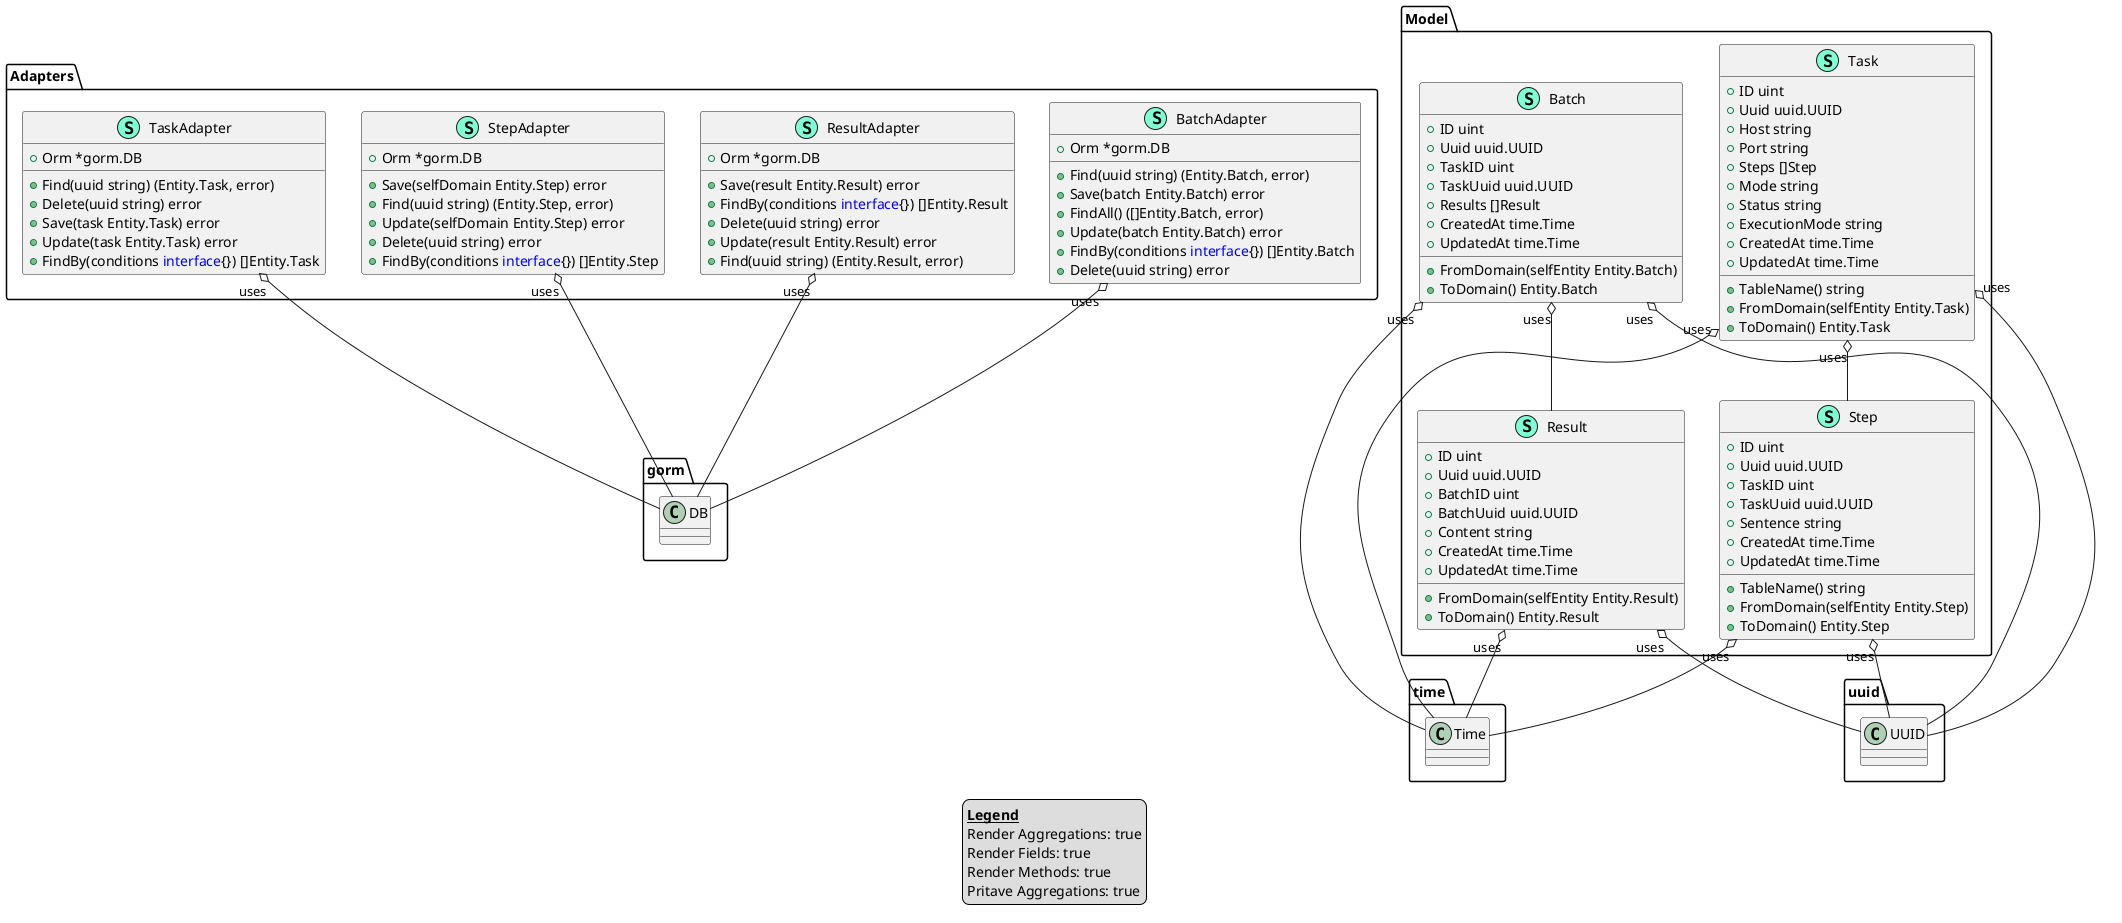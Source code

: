 @startuml
legend
<u><b>Legend</b></u>
Render Aggregations: true
Render Fields: true
Render Methods: true
Pritave Aggregations: true
end legend
namespace Adapters {
    class BatchAdapter << (S,Aquamarine) >> {
        + Orm *gorm.DB

        + Find(uuid string) (Entity.Batch, error)
        + Save(batch Entity.Batch) error
        + FindAll() ([]Entity.Batch, error)
        + Update(batch Entity.Batch) error
        + FindBy(conditions <font color=blue>interface</font>{}) []Entity.Batch
        + Delete(uuid string) error

    }
    class ResultAdapter << (S,Aquamarine) >> {
        + Orm *gorm.DB

        + Save(result Entity.Result) error
        + FindBy(conditions <font color=blue>interface</font>{}) []Entity.Result
        + Delete(uuid string) error
        + Update(result Entity.Result) error
        + Find(uuid string) (Entity.Result, error)

    }
    class StepAdapter << (S,Aquamarine) >> {
        + Orm *gorm.DB

        + Save(selfDomain Entity.Step) error
        + Find(uuid string) (Entity.Step, error)
        + Update(selfDomain Entity.Step) error
        + Delete(uuid string) error
        + FindBy(conditions <font color=blue>interface</font>{}) []Entity.Step

    }
    class TaskAdapter << (S,Aquamarine) >> {
        + Orm *gorm.DB

        + Find(uuid string) (Entity.Task, error)
        + Delete(uuid string) error
        + Save(task Entity.Task) error
        + Update(task Entity.Task) error
        + FindBy(conditions <font color=blue>interface</font>{}) []Entity.Task

    }
}


"Adapters.BatchAdapter""uses" o-- "gorm.DB"
"Adapters.ResultAdapter""uses" o-- "gorm.DB"
"Adapters.StepAdapter""uses" o-- "gorm.DB"
"Adapters.TaskAdapter""uses" o-- "gorm.DB"

namespace Model {
    class Batch << (S,Aquamarine) >> {
        + ID uint
        + Uuid uuid.UUID
        + TaskID uint
        + TaskUuid uuid.UUID
        + Results []Result
        + CreatedAt time.Time
        + UpdatedAt time.Time

        + FromDomain(selfEntity Entity.Batch) 
        + ToDomain() Entity.Batch

    }
    class Result << (S,Aquamarine) >> {
        + ID uint
        + Uuid uuid.UUID
        + BatchID uint
        + BatchUuid uuid.UUID
        + Content string
        + CreatedAt time.Time
        + UpdatedAt time.Time

        + FromDomain(selfEntity Entity.Result) 
        + ToDomain() Entity.Result

    }
    class Step << (S,Aquamarine) >> {
        + ID uint
        + Uuid uuid.UUID
        + TaskID uint
        + TaskUuid uuid.UUID
        + Sentence string
        + CreatedAt time.Time
        + UpdatedAt time.Time

        + TableName() string
        + FromDomain(selfEntity Entity.Step) 
        + ToDomain() Entity.Step

    }
    class Task << (S,Aquamarine) >> {
        + ID uint
        + Uuid uuid.UUID
        + Host string
        + Port string
        + Steps []Step
        + Mode string
        + Status string
        + ExecutionMode string
        + CreatedAt time.Time
        + UpdatedAt time.Time

        + TableName() string
        + FromDomain(selfEntity Entity.Task) 
        + ToDomain() Entity.Task

    }
}


"Model.Batch""uses" o-- "Model.Result"
"Model.Batch""uses" o-- "time.Time"
"Model.Batch""uses" o-- "uuid.UUID"
"Model.Result""uses" o-- "time.Time"
"Model.Result""uses" o-- "uuid.UUID"
"Model.Step""uses" o-- "time.Time"
"Model.Step""uses" o-- "uuid.UUID"
"Model.Task""uses" o-- "Model.Step"
"Model.Task""uses" o-- "time.Time"
"Model.Task""uses" o-- "uuid.UUID"

@enduml
